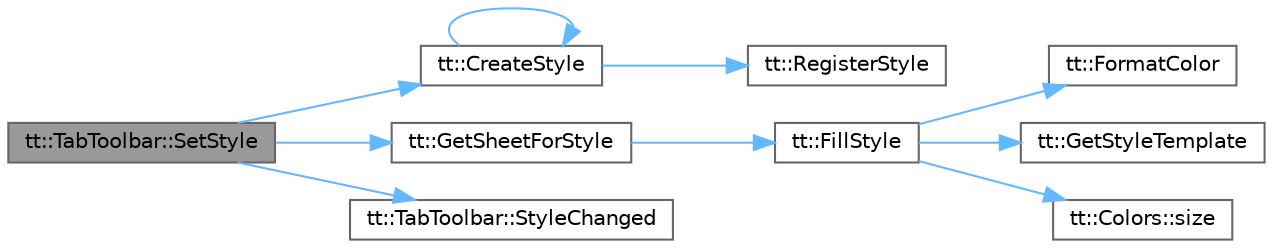 digraph "tt::TabToolbar::SetStyle"
{
 // LATEX_PDF_SIZE
  bgcolor="transparent";
  edge [fontname=Helvetica,fontsize=10,labelfontname=Helvetica,labelfontsize=10];
  node [fontname=Helvetica,fontsize=10,shape=box,height=0.2,width=0.4];
  rankdir="LR";
  Node1 [id="Node000001",label="tt::TabToolbar::SetStyle",height=0.2,width=0.4,color="gray40", fillcolor="grey60", style="filled", fontcolor="black",tooltip=" "];
  Node1 -> Node2 [id="edge1_Node000001_Node000002",color="steelblue1",style="solid",tooltip=" "];
  Node2 [id="Node000002",label="tt::CreateStyle",height=0.2,width=0.4,color="grey40", fillcolor="white", style="filled",URL="$namespacett.html#aa2f4c20ca269e6bdaaedf7ad9fa4b46d",tooltip=" "];
  Node2 -> Node2 [id="edge2_Node000002_Node000002",color="steelblue1",style="solid",tooltip=" "];
  Node2 -> Node3 [id="edge3_Node000002_Node000003",color="steelblue1",style="solid",tooltip=" "];
  Node3 [id="Node000003",label="tt::RegisterStyle",height=0.2,width=0.4,color="grey40", fillcolor="white", style="filled",URL="$namespacett.html#a266ed84c51280d4729eb2b9535afe7fa",tooltip=" "];
  Node1 -> Node4 [id="edge4_Node000001_Node000004",color="steelblue1",style="solid",tooltip=" "];
  Node4 [id="Node000004",label="tt::GetSheetForStyle",height=0.2,width=0.4,color="grey40", fillcolor="white", style="filled",URL="$namespacett.html#a9311330de5c0d3750374098e72608f94",tooltip=" "];
  Node4 -> Node5 [id="edge5_Node000004_Node000005",color="steelblue1",style="solid",tooltip=" "];
  Node5 [id="Node000005",label="tt::FillStyle",height=0.2,width=0.4,color="grey40", fillcolor="white", style="filled",URL="$namespacett.html#a59ce3f6ca1931d38f76f22834a054a7b",tooltip=" "];
  Node5 -> Node6 [id="edge6_Node000005_Node000006",color="steelblue1",style="solid",tooltip=" "];
  Node6 [id="Node000006",label="tt::FormatColor",height=0.2,width=0.4,color="grey40", fillcolor="white", style="filled",URL="$namespacett.html#a38d90e88bcbba9f95ffec8dd9dd06c27",tooltip=" "];
  Node5 -> Node7 [id="edge7_Node000005_Node000007",color="steelblue1",style="solid",tooltip=" "];
  Node7 [id="Node000007",label="tt::GetStyleTemplate",height=0.2,width=0.4,color="grey40", fillcolor="white", style="filled",URL="$namespacett.html#a6006a8e85e2f571f45e8376627d0e038",tooltip=" "];
  Node5 -> Node8 [id="edge8_Node000005_Node000008",color="steelblue1",style="solid",tooltip=" "];
  Node8 [id="Node000008",label="tt::Colors::size",height=0.2,width=0.4,color="grey40", fillcolor="white", style="filled",URL="$classtt_1_1_colors.html#ac4398de42f02b020d0154a23a3fb0408",tooltip=" "];
  Node1 -> Node9 [id="edge9_Node000001_Node000009",color="steelblue1",style="solid",tooltip=" "];
  Node9 [id="Node000009",label="tt::TabToolbar::StyleChanged",height=0.2,width=0.4,color="grey40", fillcolor="white", style="filled",URL="$classtt_1_1_tab_toolbar.html#a6bd55c260a3aca55282c40b77e465fcf",tooltip=" "];
}
